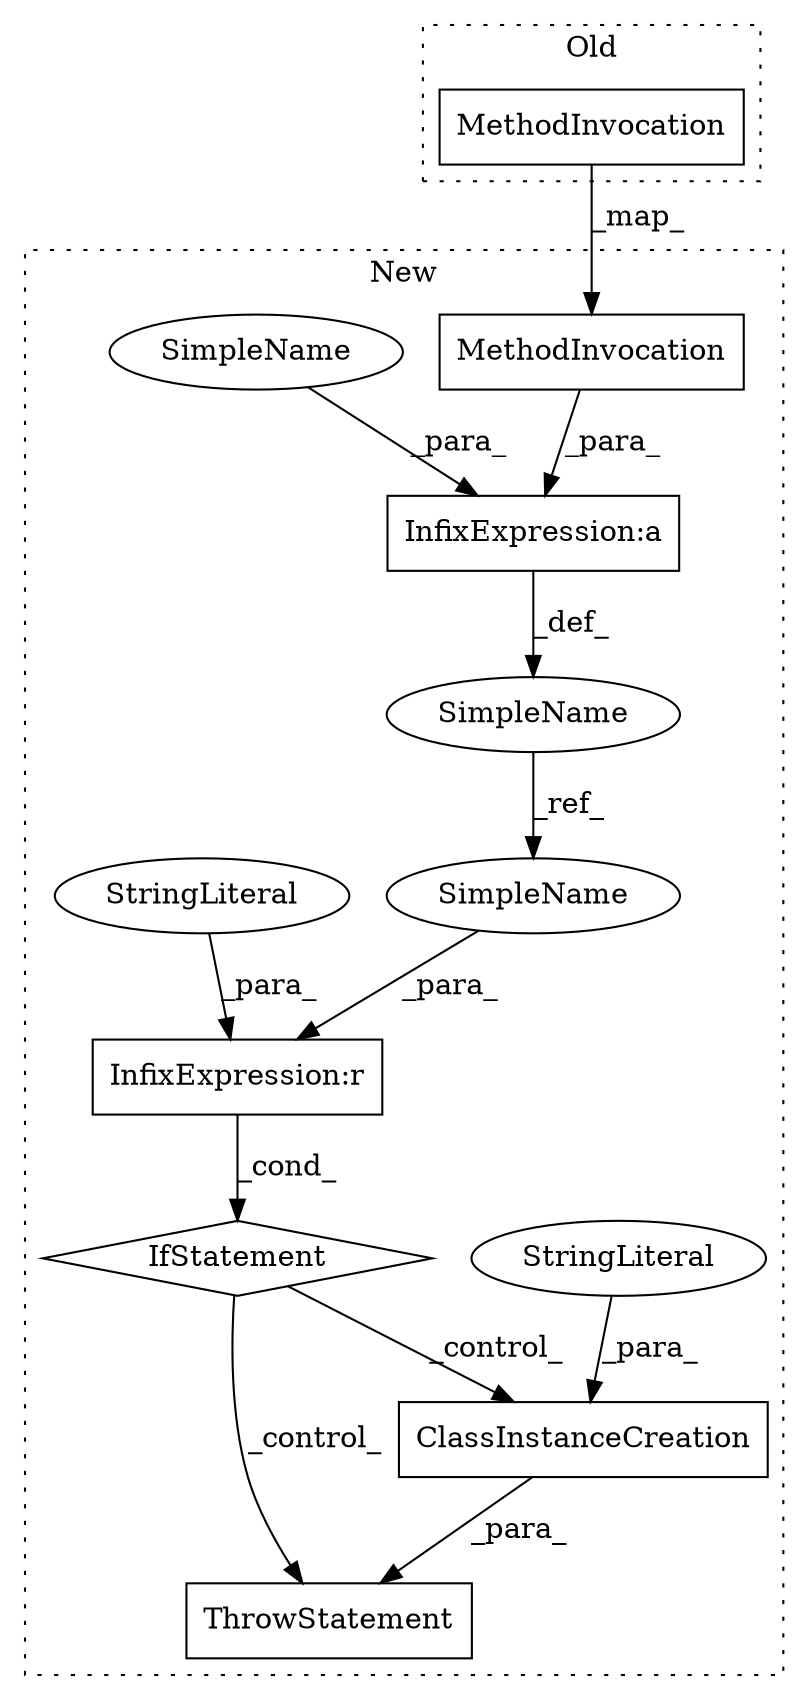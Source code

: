 digraph G {
subgraph cluster0 {
3 [label="MethodInvocation" a="32" s="23163,23182" l="15,1" shape="box"];
label = "Old";
style="dotted";
}
subgraph cluster1 {
1 [label="ClassInstanceCreation" a="14" s="24830,24971" l="36,1" shape="box"];
2 [label="IfStatement" a="25" s="24786,24806" l="4,18" shape="diamond"];
4 [label="MethodInvocation" a="32" s="24727,24746" l="15,1" shape="box"];
5 [label="SimpleName" a="42" s="24751" l="21" shape="ellipse"];
6 [label="SimpleName" a="42" s="24706" l="8" shape="ellipse"];
7 [label="SimpleName" a="42" s="24790" l="8" shape="ellipse"];
8 [label="StringLiteral" a="45" s="24866" l="105" shape="ellipse"];
9 [label="StringLiteral" a="45" s="24802" l="4" shape="ellipse"];
10 [label="ThrowStatement" a="53" s="24824" l="6" shape="box"];
11 [label="InfixExpression:a" a="27" s="24747" l="4" shape="box"];
12 [label="InfixExpression:r" a="27" s="24798" l="4" shape="box"];
label = "New";
style="dotted";
}
1 -> 10 [label="_para_"];
2 -> 1 [label="_control_"];
2 -> 10 [label="_control_"];
3 -> 4 [label="_map_"];
4 -> 11 [label="_para_"];
5 -> 11 [label="_para_"];
6 -> 7 [label="_ref_"];
7 -> 12 [label="_para_"];
8 -> 1 [label="_para_"];
9 -> 12 [label="_para_"];
11 -> 6 [label="_def_"];
12 -> 2 [label="_cond_"];
}